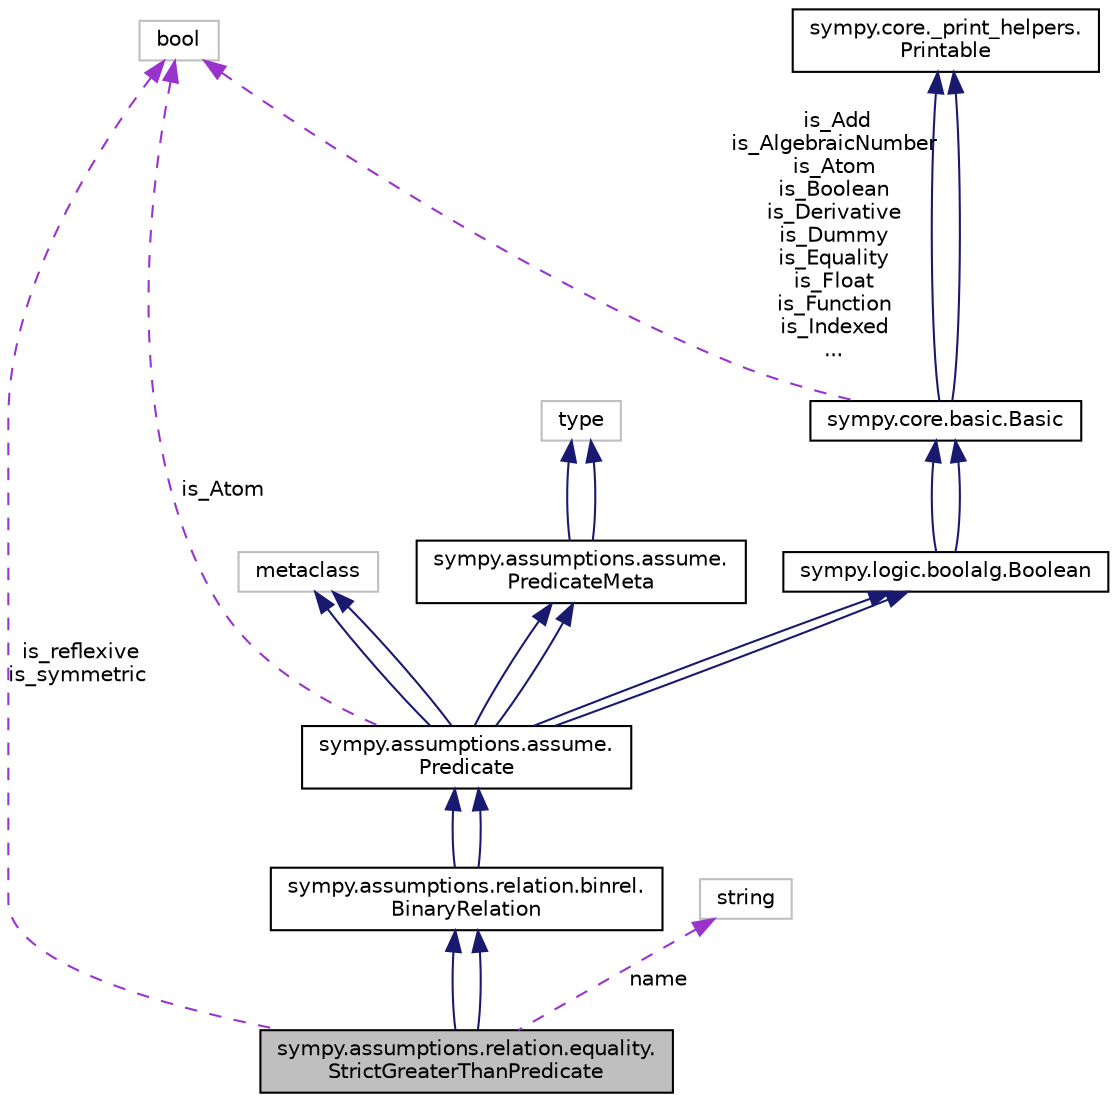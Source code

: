 digraph "sympy.assumptions.relation.equality.StrictGreaterThanPredicate"
{
 // LATEX_PDF_SIZE
  edge [fontname="Helvetica",fontsize="10",labelfontname="Helvetica",labelfontsize="10"];
  node [fontname="Helvetica",fontsize="10",shape=record];
  Node1 [label="sympy.assumptions.relation.equality.\lStrictGreaterThanPredicate",height=0.2,width=0.4,color="black", fillcolor="grey75", style="filled", fontcolor="black",tooltip=" "];
  Node2 -> Node1 [dir="back",color="midnightblue",fontsize="10",style="solid",fontname="Helvetica"];
  Node2 [label="sympy.assumptions.relation.binrel.\lBinaryRelation",height=0.2,width=0.4,color="black", fillcolor="white", style="filled",URL="$classsympy_1_1assumptions_1_1relation_1_1binrel_1_1BinaryRelation.html",tooltip=" "];
  Node3 -> Node2 [dir="back",color="midnightblue",fontsize="10",style="solid",fontname="Helvetica"];
  Node3 [label="sympy.assumptions.assume.\lPredicate",height=0.2,width=0.4,color="black", fillcolor="white", style="filled",URL="$classsympy_1_1assumptions_1_1assume_1_1Predicate.html",tooltip=" "];
  Node4 -> Node3 [dir="back",color="midnightblue",fontsize="10",style="solid",fontname="Helvetica"];
  Node4 [label="sympy.logic.boolalg.Boolean",height=0.2,width=0.4,color="black", fillcolor="white", style="filled",URL="$classsympy_1_1logic_1_1boolalg_1_1Boolean.html",tooltip=" "];
  Node5 -> Node4 [dir="back",color="midnightblue",fontsize="10",style="solid",fontname="Helvetica"];
  Node5 [label="sympy.core.basic.Basic",height=0.2,width=0.4,color="black", fillcolor="white", style="filled",URL="$classsympy_1_1core_1_1basic_1_1Basic.html",tooltip=" "];
  Node6 -> Node5 [dir="back",color="midnightblue",fontsize="10",style="solid",fontname="Helvetica"];
  Node6 [label="sympy.core._print_helpers.\lPrintable",height=0.2,width=0.4,color="black", fillcolor="white", style="filled",URL="$classsympy_1_1core_1_1__print__helpers_1_1Printable.html",tooltip=" "];
  Node6 -> Node5 [dir="back",color="midnightblue",fontsize="10",style="solid",fontname="Helvetica"];
  Node7 -> Node5 [dir="back",color="darkorchid3",fontsize="10",style="dashed",label=" is_Add\nis_AlgebraicNumber\nis_Atom\nis_Boolean\nis_Derivative\nis_Dummy\nis_Equality\nis_Float\nis_Function\nis_Indexed\n..." ,fontname="Helvetica"];
  Node7 [label="bool",height=0.2,width=0.4,color="grey75", fillcolor="white", style="filled",tooltip=" "];
  Node5 -> Node4 [dir="back",color="midnightblue",fontsize="10",style="solid",fontname="Helvetica"];
  Node8 -> Node3 [dir="back",color="midnightblue",fontsize="10",style="solid",fontname="Helvetica"];
  Node8 [label="metaclass",height=0.2,width=0.4,color="grey75", fillcolor="white", style="filled",tooltip=" "];
  Node9 -> Node3 [dir="back",color="midnightblue",fontsize="10",style="solid",fontname="Helvetica"];
  Node9 [label="sympy.assumptions.assume.\lPredicateMeta",height=0.2,width=0.4,color="black", fillcolor="white", style="filled",URL="$classsympy_1_1assumptions_1_1assume_1_1PredicateMeta.html",tooltip=" "];
  Node10 -> Node9 [dir="back",color="midnightblue",fontsize="10",style="solid",fontname="Helvetica"];
  Node10 [label="type",height=0.2,width=0.4,color="grey75", fillcolor="white", style="filled",tooltip=" "];
  Node10 -> Node9 [dir="back",color="midnightblue",fontsize="10",style="solid",fontname="Helvetica"];
  Node4 -> Node3 [dir="back",color="midnightblue",fontsize="10",style="solid",fontname="Helvetica"];
  Node8 -> Node3 [dir="back",color="midnightblue",fontsize="10",style="solid",fontname="Helvetica"];
  Node9 -> Node3 [dir="back",color="midnightblue",fontsize="10",style="solid",fontname="Helvetica"];
  Node7 -> Node3 [dir="back",color="darkorchid3",fontsize="10",style="dashed",label=" is_Atom" ,fontname="Helvetica"];
  Node3 -> Node2 [dir="back",color="midnightblue",fontsize="10",style="solid",fontname="Helvetica"];
  Node2 -> Node1 [dir="back",color="midnightblue",fontsize="10",style="solid",fontname="Helvetica"];
  Node7 -> Node1 [dir="back",color="darkorchid3",fontsize="10",style="dashed",label=" is_reflexive\nis_symmetric" ,fontname="Helvetica"];
  Node11 -> Node1 [dir="back",color="darkorchid3",fontsize="10",style="dashed",label=" name" ,fontname="Helvetica"];
  Node11 [label="string",height=0.2,width=0.4,color="grey75", fillcolor="white", style="filled",tooltip=" "];
}
